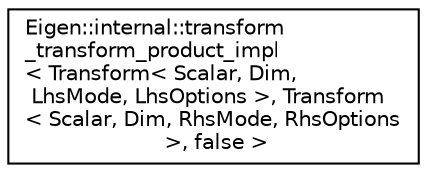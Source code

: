 digraph "Graphical Class Hierarchy"
{
  edge [fontname="Helvetica",fontsize="10",labelfontname="Helvetica",labelfontsize="10"];
  node [fontname="Helvetica",fontsize="10",shape=record];
  rankdir="LR";
  Node1 [label="Eigen::internal::transform\l_transform_product_impl\l\< Transform\< Scalar, Dim,\l LhsMode, LhsOptions \>, Transform\l\< Scalar, Dim, RhsMode, RhsOptions\l \>, false \>",height=0.2,width=0.4,color="black", fillcolor="white", style="filled",URL="$struct_eigen_1_1internal_1_1transform__transform__product__impl_3_01_transform_3_01_scalar_00_01fe1fb77c9f6edc527bf418dd10ef65b9.html"];
}
